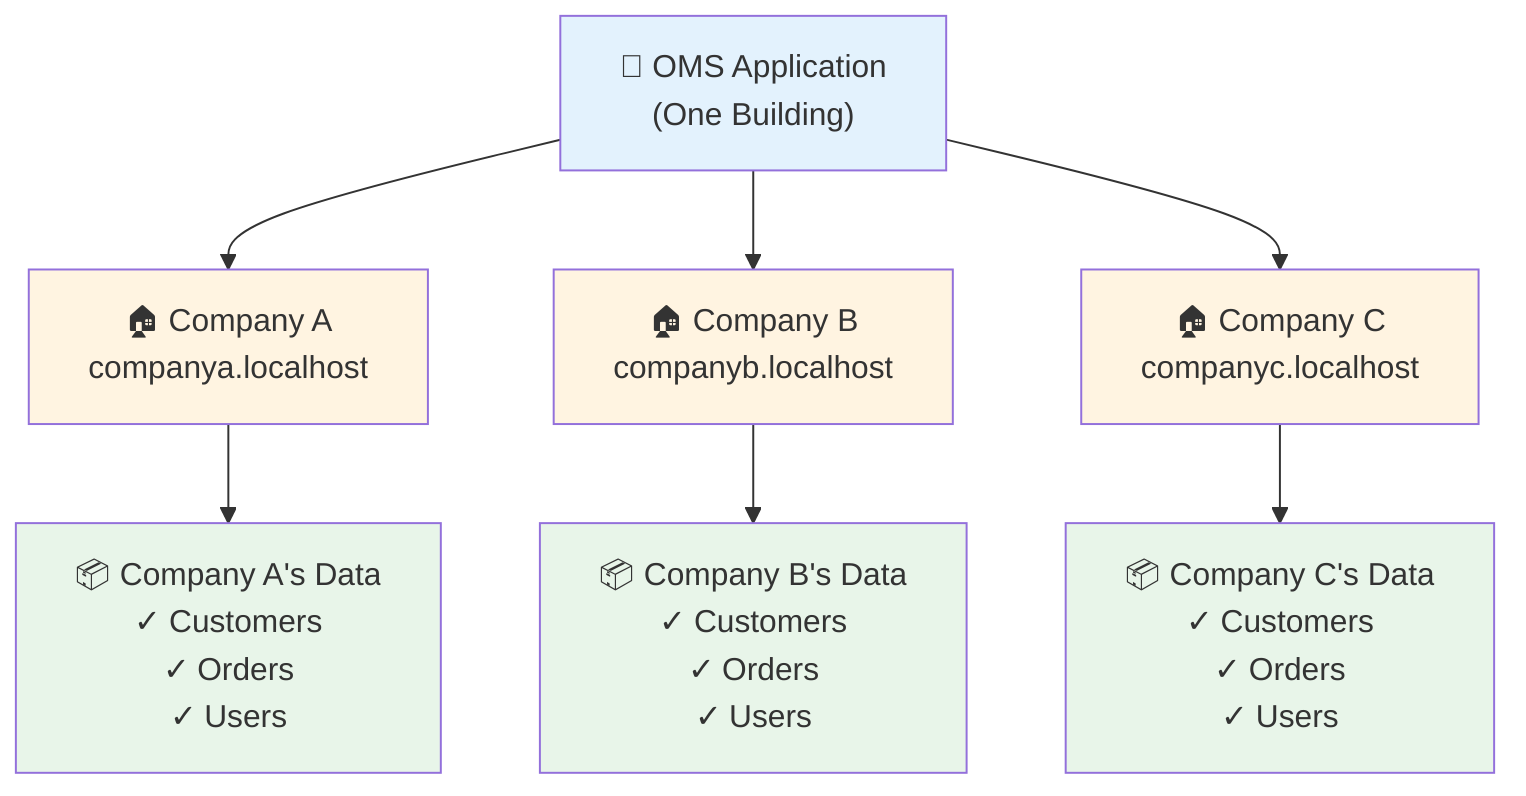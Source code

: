 graph TD
    Building["🏢 OMS Application<br/>(One Building)"]

    Building --> Apartment1["🏠 Company A<br/>companya.localhost"]
    Building --> Apartment2["🏠 Company B<br/>companyb.localhost"]
    Building --> Apartment3["🏠 Company C<br/>companyc.localhost"]

    Apartment1 --> Data1["📦 Company A's Data<br/>✓ Customers<br/>✓ Orders<br/>✓ Users"]
    Apartment2 --> Data2["📦 Company B's Data<br/>✓ Customers<br/>✓ Orders<br/>✓ Users"]
    Apartment3 --> Data3["📦 Company C's Data<br/>✓ Customers<br/>✓ Orders<br/>✓ Users"]

    style Building fill:#e3f2fd
    style Apartment1 fill:#fff4e1
    style Apartment2 fill:#fff4e1
    style Apartment3 fill:#fff4e1
    style Data1 fill:#e8f5e9
    style Data2 fill:#e8f5e9
    style Data3 fill:#e8f5e9